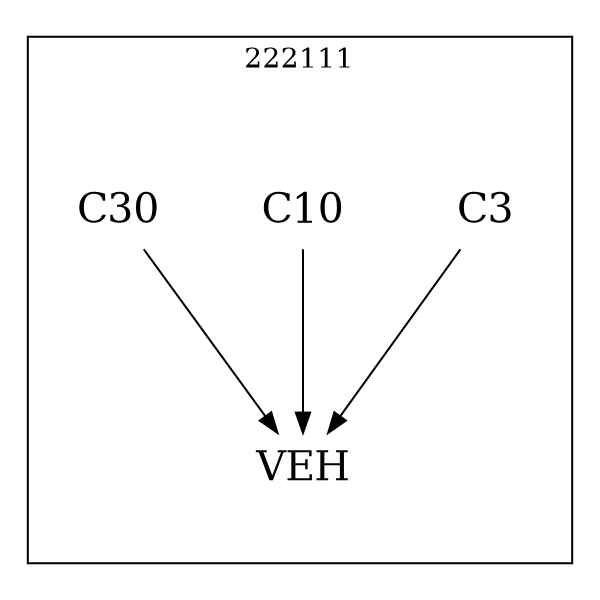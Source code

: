 strict digraph DAGS {
	size = "4,4!" ; ratio ="fill"; subgraph cluster_0{
			labeldoc = "t";
			label = "222111";node	[label= VEH, shape = plaintext, fontsize=20] VEH;node	[label= C3, shape = plaintext, fontsize=20] C3;node	[label= C10, shape = plaintext, fontsize=20] C10;node	[label= C30, shape = plaintext, fontsize=20] C30;
C3->VEH;
C10->VEH;
C30->VEH;
	}}